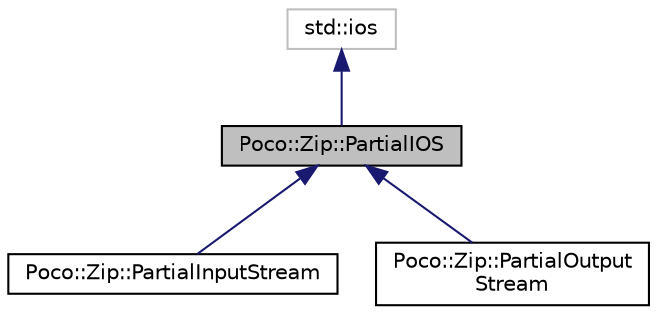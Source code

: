 digraph "Poco::Zip::PartialIOS"
{
 // LATEX_PDF_SIZE
  edge [fontname="Helvetica",fontsize="10",labelfontname="Helvetica",labelfontsize="10"];
  node [fontname="Helvetica",fontsize="10",shape=record];
  Node1 [label="Poco::Zip::PartialIOS",height=0.2,width=0.4,color="black", fillcolor="grey75", style="filled", fontcolor="black",tooltip=" "];
  Node2 -> Node1 [dir="back",color="midnightblue",fontsize="10",style="solid"];
  Node2 [label="std::ios",height=0.2,width=0.4,color="grey75", fillcolor="white", style="filled",tooltip=" "];
  Node1 -> Node3 [dir="back",color="midnightblue",fontsize="10",style="solid"];
  Node3 [label="Poco::Zip::PartialInputStream",height=0.2,width=0.4,color="black", fillcolor="white", style="filled",URL="$classPoco_1_1Zip_1_1PartialInputStream.html",tooltip=" "];
  Node1 -> Node4 [dir="back",color="midnightblue",fontsize="10",style="solid"];
  Node4 [label="Poco::Zip::PartialOutput\lStream",height=0.2,width=0.4,color="black", fillcolor="white", style="filled",URL="$classPoco_1_1Zip_1_1PartialOutputStream.html",tooltip=" "];
}
